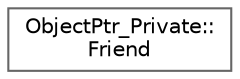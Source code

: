 digraph "Graphical Class Hierarchy"
{
 // INTERACTIVE_SVG=YES
 // LATEX_PDF_SIZE
  bgcolor="transparent";
  edge [fontname=Helvetica,fontsize=10,labelfontname=Helvetica,labelfontsize=10];
  node [fontname=Helvetica,fontsize=10,shape=box,height=0.2,width=0.4];
  rankdir="LR";
  Node0 [id="Node000000",label="ObjectPtr_Private::\lFriend",height=0.2,width=0.4,color="grey40", fillcolor="white", style="filled",URL="$d1/db5/structObjectPtr__Private_1_1Friend.html",tooltip=" "];
}
